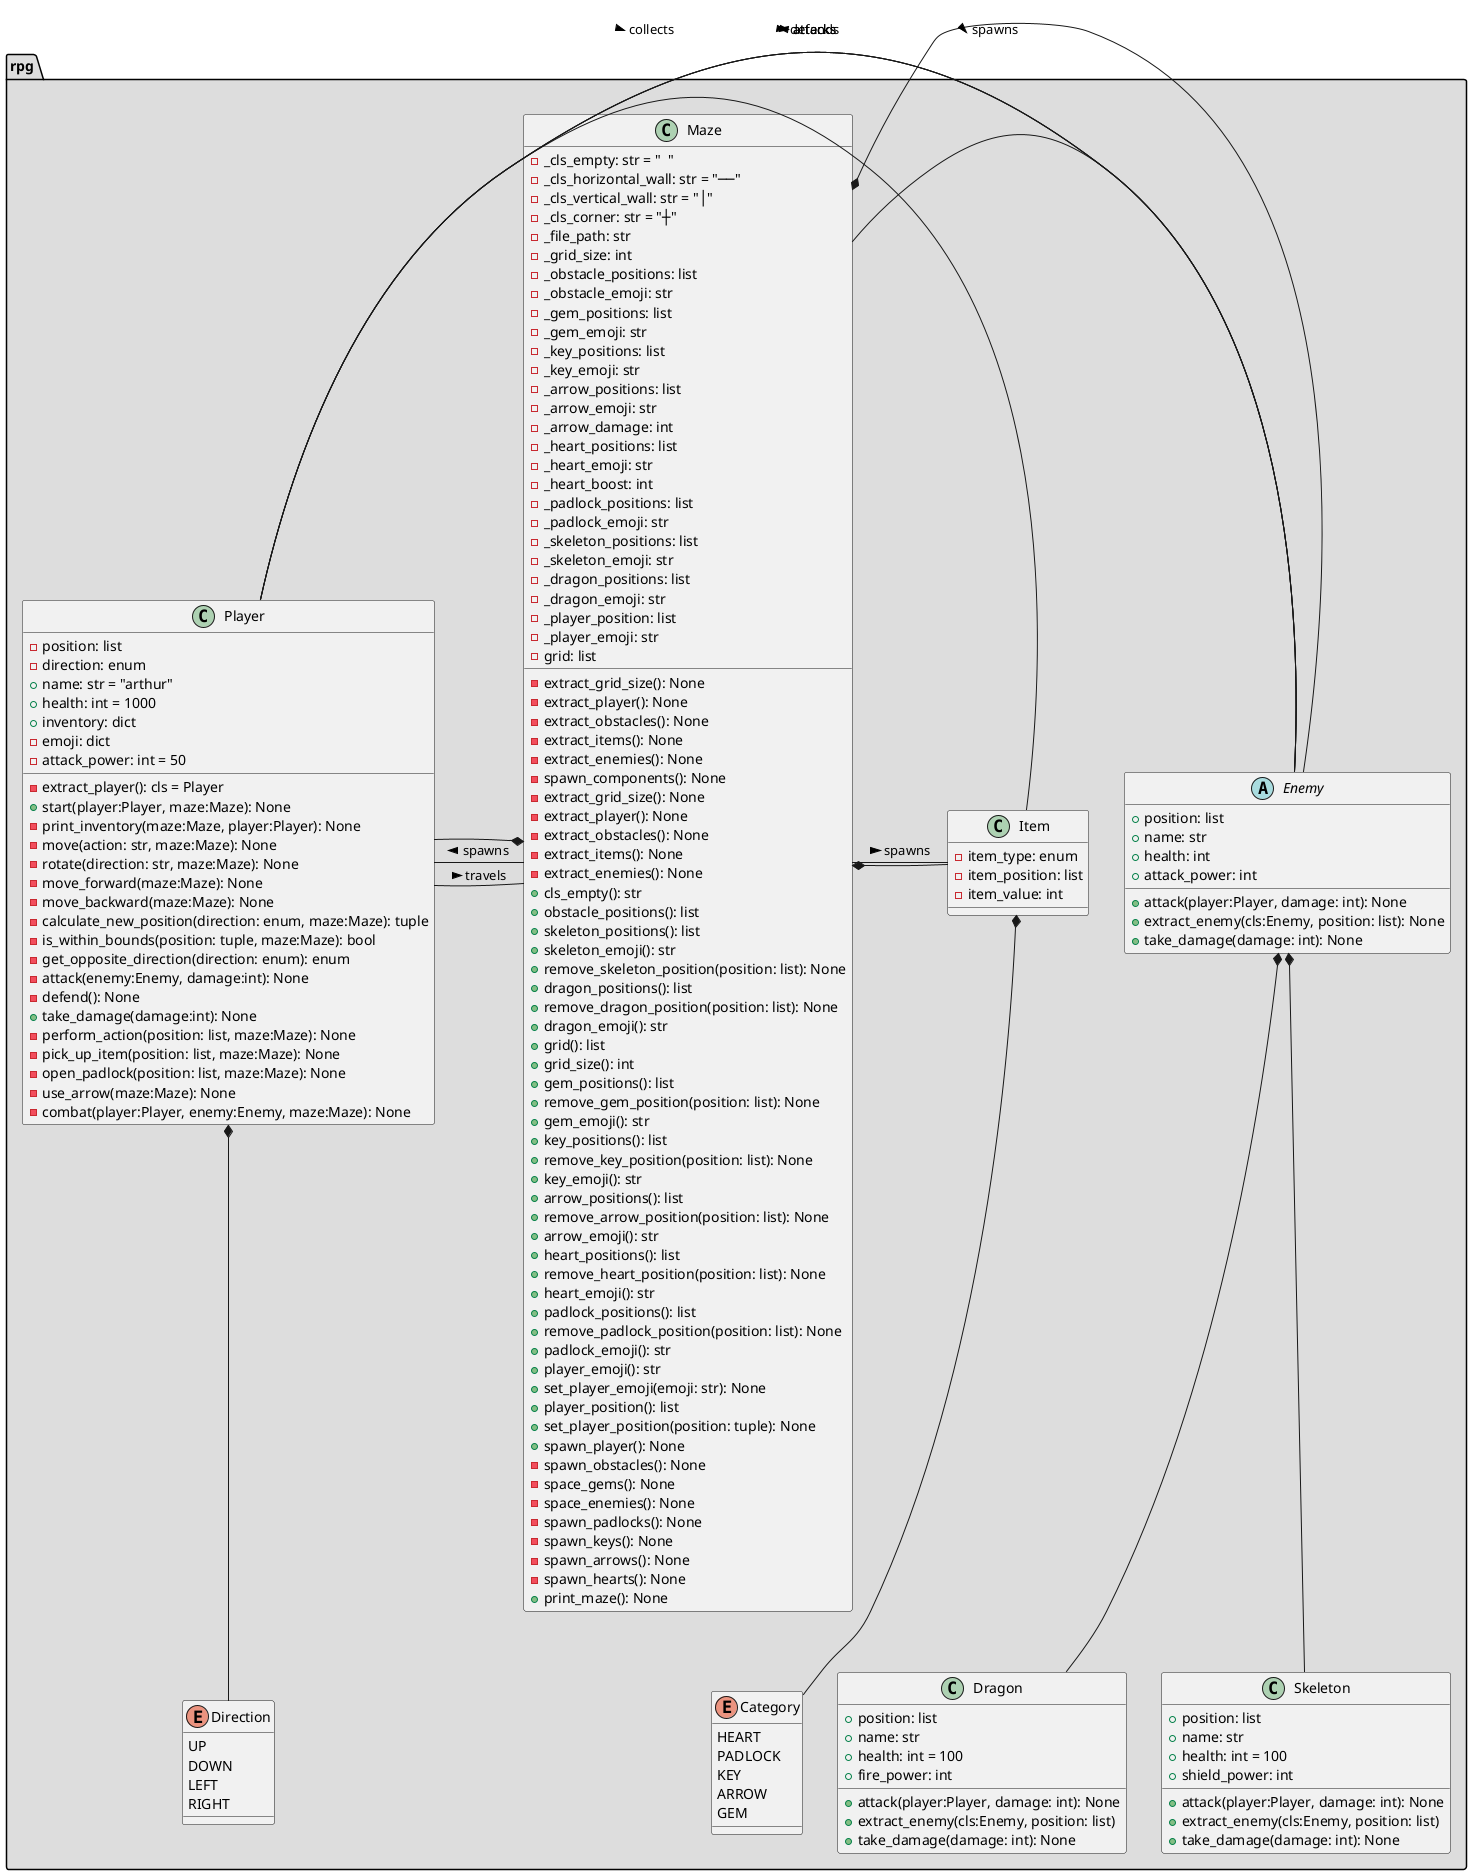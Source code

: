 @startuml
namespace rpg #DDDDDD {

class Player{
    -position: list
    -direction: enum
    +name: str = "arthur"
    +health: int = 1000
    +inventory: dict
    -emoji: dict
    -attack_power: int = 50
    -extract_player(): cls = Player
    +start(player:Player, maze:Maze): None
    -print_inventory(maze:Maze, player:Player): None
    -move(action: str, maze:Maze): None
    -rotate(direction: str, maze:Maze): None
    -move_forward(maze:Maze): None
    -move_backward(maze:Maze): None
    -calculate_new_position(direction: enum, maze:Maze): tuple
    -is_within_bounds(position: tuple, maze:Maze): bool
    -get_opposite_direction(direction: enum): enum
    -attack(enemy:Enemy, damage:int): None
    -defend(): None
    +take_damage(damage:int): None
    -perform_action(position: list, maze:Maze): None
    -pick_up_item(position: list, maze:Maze): None
    -open_padlock(position: list, maze:Maze): None
    -use_arrow(maze:Maze): None
    -combat(player:Player, enemy:Enemy, maze:Maze): None
}
enum Direction{
    UP
    DOWN
    LEFT
    RIGHT
}
abstract class Enemy{
    +position: list
    +name: str 
    +health: int 
    +attack_power: int 
    +attack(player:Player, damage: int): None
    +extract_enemy(cls:Enemy, position: list): None
    +take_damage(damage: int): None
}
class Dragon{
    +position: list
    +name: str 
    +health: int = 100
    +fire_power: int
    +attack(player:Player, damage: int): None
    +extract_enemy(cls:Enemy, position: list)
    +take_damage(damage: int): None
}
class Skeleton{
    +position: list
    +name: str 
    +health: int = 100
    +shield_power: int
    +attack(player:Player, damage: int): None
    +extract_enemy(cls:Enemy, position: list)
    +take_damage(damage: int): None
}
class Item{
    -item_type: enum
    -item_position: list
    -item_value: int     
}
enum Category{
    HEART
    PADLOCK
    KEY
    ARROW
    GEM
}

class Maze{
    -_cls_empty: str = "  "
    -_cls_horizontal_wall: str = "──"
    -_cls_vertical_wall: str = "│"
    -_cls_corner: str = "┼"
    -_file_path: str
    -_grid_size: int 
    -_obstacle_positions: list
    -_obstacle_emoji: str
    -_gem_positions: list
    -_gem_emoji: str
    -_key_positions: list
    -_key_emoji: str
    -_arrow_positions: list
    -_arrow_emoji: str
    -_arrow_damage: int
    -_heart_positions: list
    -_heart_emoji: str
    -_heart_boost: int 
    -_padlock_positions: list
    -_padlock_emoji: str  
    -_skeleton_positions: list
    -_skeleton_emoji: str 
    -_dragon_positions: list
    -_dragon_emoji: str 
    -_player_position: list
    -_player_emoji: str 
    -extract_grid_size(): None
    -extract_player(): None
    -extract_obstacles(): None
    -extract_items(): None
    -extract_enemies(): None
    -grid: list
    -spawn_components(): None
    -extract_grid_size(): None
    -extract_player(): None
    -extract_obstacles(): None
    -extract_items(): None
    -extract_enemies(): None
    +cls_empty(): str
    +obstacle_positions(): list
    +skeleton_positions(): list
    +skeleton_emoji(): str 
    +remove_skeleton_position(position: list): None
    +dragon_positions(): list
    +remove_dragon_position(position: list): None
    +dragon_emoji(): str 
    +grid(): list
    +grid_size(): int
    +gem_positions(): list
    +remove_gem_position(position: list): None
    +gem_emoji(): str 
    +key_positions(): list
    +remove_key_position(position: list): None
    +key_emoji(): str 
    +arrow_positions(): list
    +remove_arrow_position(position: list): None
    +arrow_emoji(): str 
    +heart_positions(): list
    +remove_heart_position(position: list): None
    +heart_emoji(): str 
    +padlock_positions(): list
    +remove_padlock_position(position: list): None
    +padlock_emoji(): str 
    +player_emoji(): str 
    +set_player_emoji(emoji: str): None
    +player_position(): list
    +set_player_position(position: tuple): None
    +spawn_player(): None
    -spawn_obstacles(): None
    -space_gems(): None
    -space_enemies(): None
    -spawn_padlocks(): None
    -spawn_keys(): None
    -spawn_arrows(): None
    -spawn_hearts(): None
    +print_maze(): None
}
Maze *-- Enemy
Maze *-- Item
Maze *-- Player
Enemy *-- Dragon
Enemy *-- Skeleton
Item *-- Category
Player *-- Direction

Player - Item: collects >
Player - Enemy: attacks >
Player - Enemy: defends >
Enemy - Player: attacks >
Maze - Enemy: spawns >
Maze - Item: spawns >
Maze - Player: spawns >
Player - Maze: travels >
}
@enduml